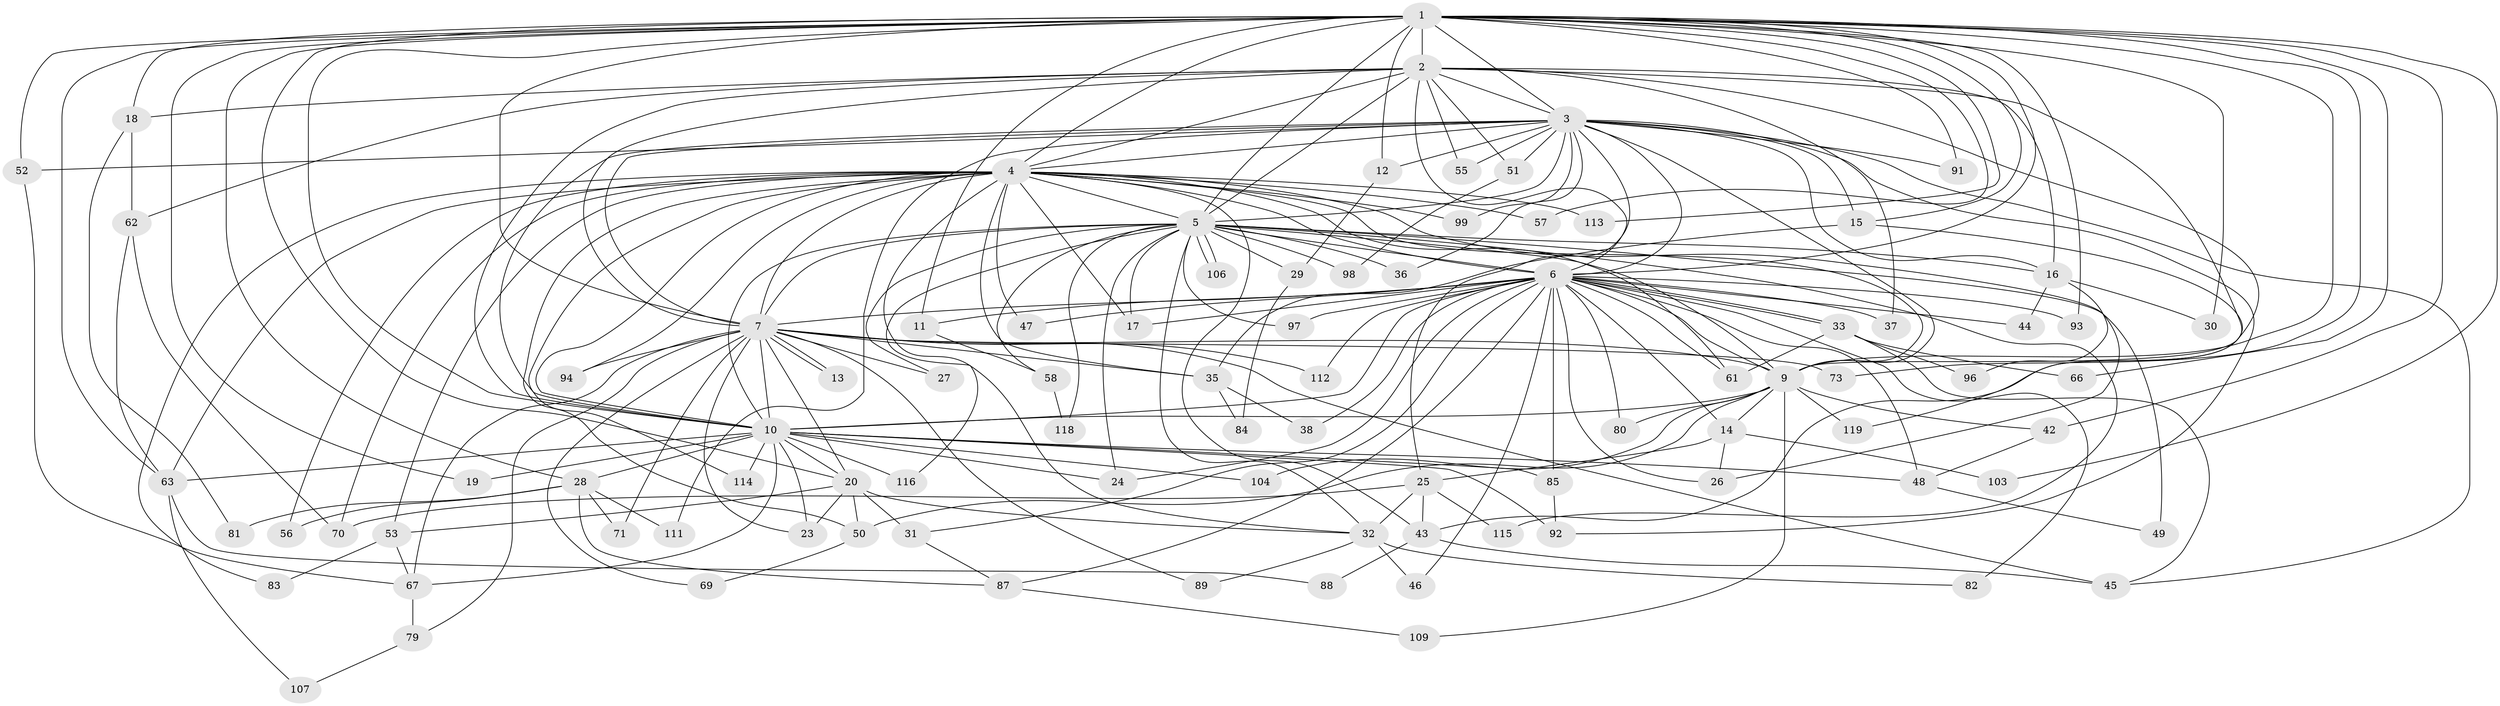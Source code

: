 // original degree distribution, {29: 0.008333333333333333, 18: 0.016666666666666666, 24: 0.008333333333333333, 15: 0.008333333333333333, 25: 0.008333333333333333, 33: 0.008333333333333333, 22: 0.008333333333333333, 21: 0.008333333333333333, 20: 0.008333333333333333, 3: 0.16666666666666666, 2: 0.5666666666666667, 5: 0.05, 4: 0.08333333333333333, 6: 0.03333333333333333, 8: 0.008333333333333333, 7: 0.008333333333333333}
// Generated by graph-tools (version 1.1) at 2025/41/03/06/25 10:41:42]
// undirected, 90 vertices, 220 edges
graph export_dot {
graph [start="1"]
  node [color=gray90,style=filled];
  1 [super="+105"];
  2 [super="+90"];
  3 [super="+54"];
  4 [super="+8"];
  5 [super="+74"];
  6 [super="+108"];
  7 [super="+41"];
  9 [super="+60"];
  10 [super="+68"];
  11;
  12;
  13;
  14;
  15;
  16 [super="+22"];
  17 [super="+21"];
  18;
  19;
  20 [super="+39"];
  23 [super="+77"];
  24 [super="+59"];
  25 [super="+76"];
  26 [super="+40"];
  27;
  28;
  29;
  30;
  31 [super="+110"];
  32 [super="+34"];
  33 [super="+64"];
  35 [super="+86"];
  36;
  37;
  38;
  42 [super="+100"];
  43 [super="+101"];
  44;
  45 [super="+120"];
  46;
  47;
  48;
  49;
  50 [super="+72"];
  51;
  52;
  53;
  55;
  56;
  57;
  58;
  61 [super="+75"];
  62 [super="+65"];
  63 [super="+95"];
  66;
  67 [super="+78"];
  69;
  70 [super="+102"];
  71;
  73;
  79;
  80;
  81;
  82;
  83;
  84;
  85;
  87;
  88;
  89;
  91;
  92 [super="+117"];
  93;
  94;
  96;
  97;
  98;
  99;
  103;
  104;
  106;
  107;
  109;
  111;
  112;
  113;
  114;
  115;
  116;
  118;
  119;
  1 -- 2;
  1 -- 3;
  1 -- 4 [weight=2];
  1 -- 5;
  1 -- 6;
  1 -- 7;
  1 -- 9;
  1 -- 10;
  1 -- 11;
  1 -- 12;
  1 -- 15;
  1 -- 18;
  1 -- 19;
  1 -- 28;
  1 -- 30;
  1 -- 42;
  1 -- 52;
  1 -- 57;
  1 -- 63;
  1 -- 66;
  1 -- 73;
  1 -- 91;
  1 -- 93;
  1 -- 103;
  1 -- 113;
  1 -- 20;
  2 -- 3;
  2 -- 4 [weight=2];
  2 -- 5;
  2 -- 6 [weight=2];
  2 -- 7;
  2 -- 9;
  2 -- 10;
  2 -- 18;
  2 -- 37;
  2 -- 43;
  2 -- 51 [weight=2];
  2 -- 55;
  2 -- 62;
  2 -- 16;
  3 -- 4 [weight=2];
  3 -- 5;
  3 -- 6;
  3 -- 7;
  3 -- 9 [weight=3];
  3 -- 10;
  3 -- 12;
  3 -- 15;
  3 -- 16;
  3 -- 25;
  3 -- 36;
  3 -- 45;
  3 -- 51;
  3 -- 52;
  3 -- 55;
  3 -- 91;
  3 -- 92;
  3 -- 99;
  3 -- 111;
  4 -- 5 [weight=2];
  4 -- 6 [weight=2];
  4 -- 7 [weight=2];
  4 -- 9 [weight=2];
  4 -- 10 [weight=2];
  4 -- 26;
  4 -- 57;
  4 -- 61;
  4 -- 94;
  4 -- 114;
  4 -- 70;
  4 -- 17;
  4 -- 83;
  4 -- 32;
  4 -- 35;
  4 -- 99;
  4 -- 47;
  4 -- 113;
  4 -- 53;
  4 -- 56;
  4 -- 63;
  4 -- 50;
  4 -- 43;
  5 -- 6;
  5 -- 7 [weight=2];
  5 -- 9;
  5 -- 10;
  5 -- 16;
  5 -- 17;
  5 -- 24;
  5 -- 27;
  5 -- 29;
  5 -- 32;
  5 -- 36;
  5 -- 49;
  5 -- 58;
  5 -- 97;
  5 -- 98;
  5 -- 106;
  5 -- 106;
  5 -- 115;
  5 -- 116;
  5 -- 118;
  6 -- 7 [weight=2];
  6 -- 9;
  6 -- 10;
  6 -- 11;
  6 -- 14;
  6 -- 26;
  6 -- 31;
  6 -- 33;
  6 -- 33;
  6 -- 37;
  6 -- 38;
  6 -- 44;
  6 -- 46;
  6 -- 47;
  6 -- 48;
  6 -- 80;
  6 -- 82;
  6 -- 85;
  6 -- 87;
  6 -- 93;
  6 -- 97;
  6 -- 112;
  6 -- 24;
  6 -- 17;
  6 -- 61;
  7 -- 9;
  7 -- 10;
  7 -- 13;
  7 -- 13;
  7 -- 20;
  7 -- 27;
  7 -- 69;
  7 -- 73;
  7 -- 79;
  7 -- 89;
  7 -- 94;
  7 -- 112;
  7 -- 45;
  7 -- 71;
  7 -- 35;
  7 -- 23;
  7 -- 67;
  9 -- 10;
  9 -- 14;
  9 -- 42;
  9 -- 50;
  9 -- 80;
  9 -- 104;
  9 -- 109;
  9 -- 119;
  10 -- 19;
  10 -- 20;
  10 -- 23;
  10 -- 24;
  10 -- 28;
  10 -- 48;
  10 -- 85;
  10 -- 104;
  10 -- 67;
  10 -- 116;
  10 -- 114;
  10 -- 92;
  10 -- 63;
  11 -- 58;
  12 -- 29;
  14 -- 25;
  14 -- 103;
  14 -- 26;
  15 -- 35;
  15 -- 119;
  16 -- 30;
  16 -- 44;
  16 -- 96;
  18 -- 62;
  18 -- 81;
  20 -- 23;
  20 -- 31;
  20 -- 50;
  20 -- 53;
  20 -- 32;
  25 -- 43;
  25 -- 70;
  25 -- 115;
  25 -- 32;
  28 -- 56;
  28 -- 71;
  28 -- 81;
  28 -- 87;
  28 -- 111;
  29 -- 84;
  31 -- 87;
  32 -- 46;
  32 -- 82;
  32 -- 89;
  33 -- 61;
  33 -- 66;
  33 -- 96;
  33 -- 45;
  35 -- 38;
  35 -- 84;
  42 -- 48;
  43 -- 88;
  43 -- 45;
  48 -- 49;
  50 -- 69;
  51 -- 98;
  52 -- 67;
  53 -- 67;
  53 -- 83;
  58 -- 118;
  62 -- 63;
  62 -- 70;
  63 -- 88;
  63 -- 107;
  67 -- 79;
  79 -- 107;
  85 -- 92;
  87 -- 109;
}

